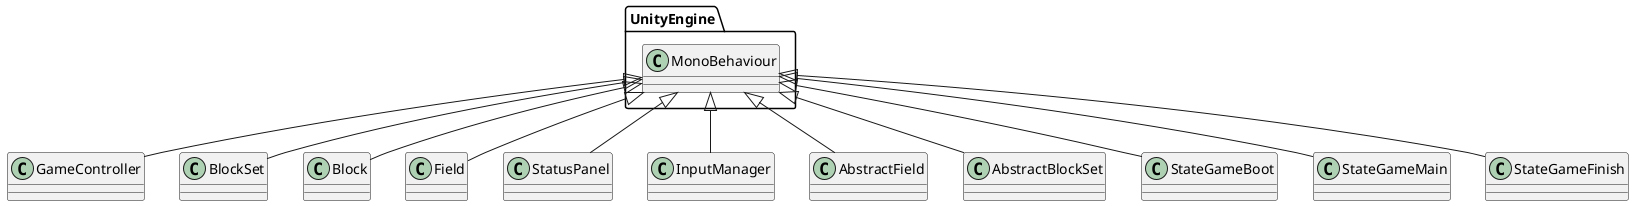 @startuml

UnityEngine.MonoBehaviour <|-- GameController
UnityEngine.MonoBehaviour <|-- BlockSet
UnityEngine.MonoBehaviour <|-- Block
UnityEngine.MonoBehaviour <|-- Field
UnityEngine.MonoBehaviour <|-- StatusPanel
UnityEngine.MonoBehaviour <|-- InputManager
UnityEngine.MonoBehaviour <|-- AbstractField
UnityEngine.MonoBehaviour <|-- AbstractBlockSet

UnityEngine.MonoBehaviour <|-- StateGameBoot
UnityEngine.MonoBehaviour <|-- StateGameMain
UnityEngine.MonoBehaviour <|-- StateGameFinish
@enduml